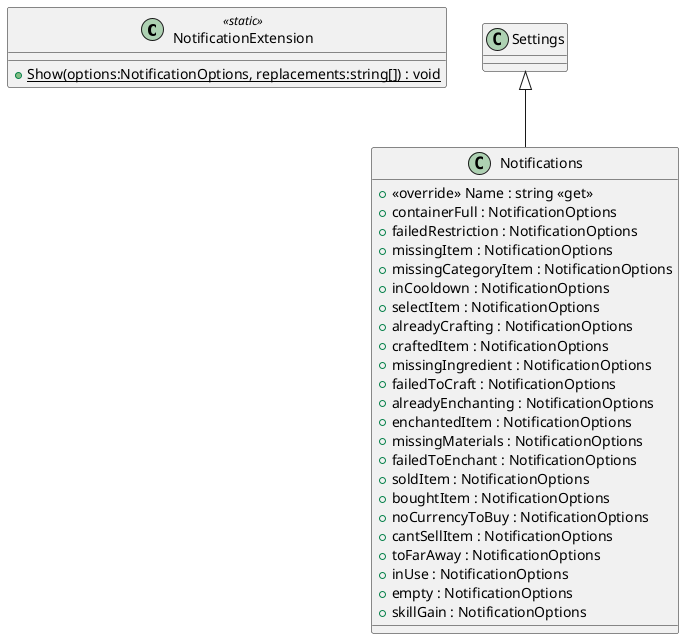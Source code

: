 @startuml
class NotificationExtension <<static>> {
    + {static} Show(options:NotificationOptions, replacements:string[]) : void
}
class Notifications {
    + <<override>> Name : string <<get>>
    + containerFull : NotificationOptions
    + failedRestriction : NotificationOptions
    + missingItem : NotificationOptions
    + missingCategoryItem : NotificationOptions
    + inCooldown : NotificationOptions
    + selectItem : NotificationOptions
    + alreadyCrafting : NotificationOptions
    + craftedItem : NotificationOptions
    + missingIngredient : NotificationOptions
    + failedToCraft : NotificationOptions
    + alreadyEnchanting : NotificationOptions
    + enchantedItem : NotificationOptions
    + missingMaterials : NotificationOptions
    + failedToEnchant : NotificationOptions
    + soldItem : NotificationOptions
    + boughtItem : NotificationOptions
    + noCurrencyToBuy : NotificationOptions
    + cantSellItem : NotificationOptions
    + toFarAway : NotificationOptions
    + inUse : NotificationOptions
    + empty : NotificationOptions
    + skillGain : NotificationOptions
}
Settings <|-- Notifications
@enduml
